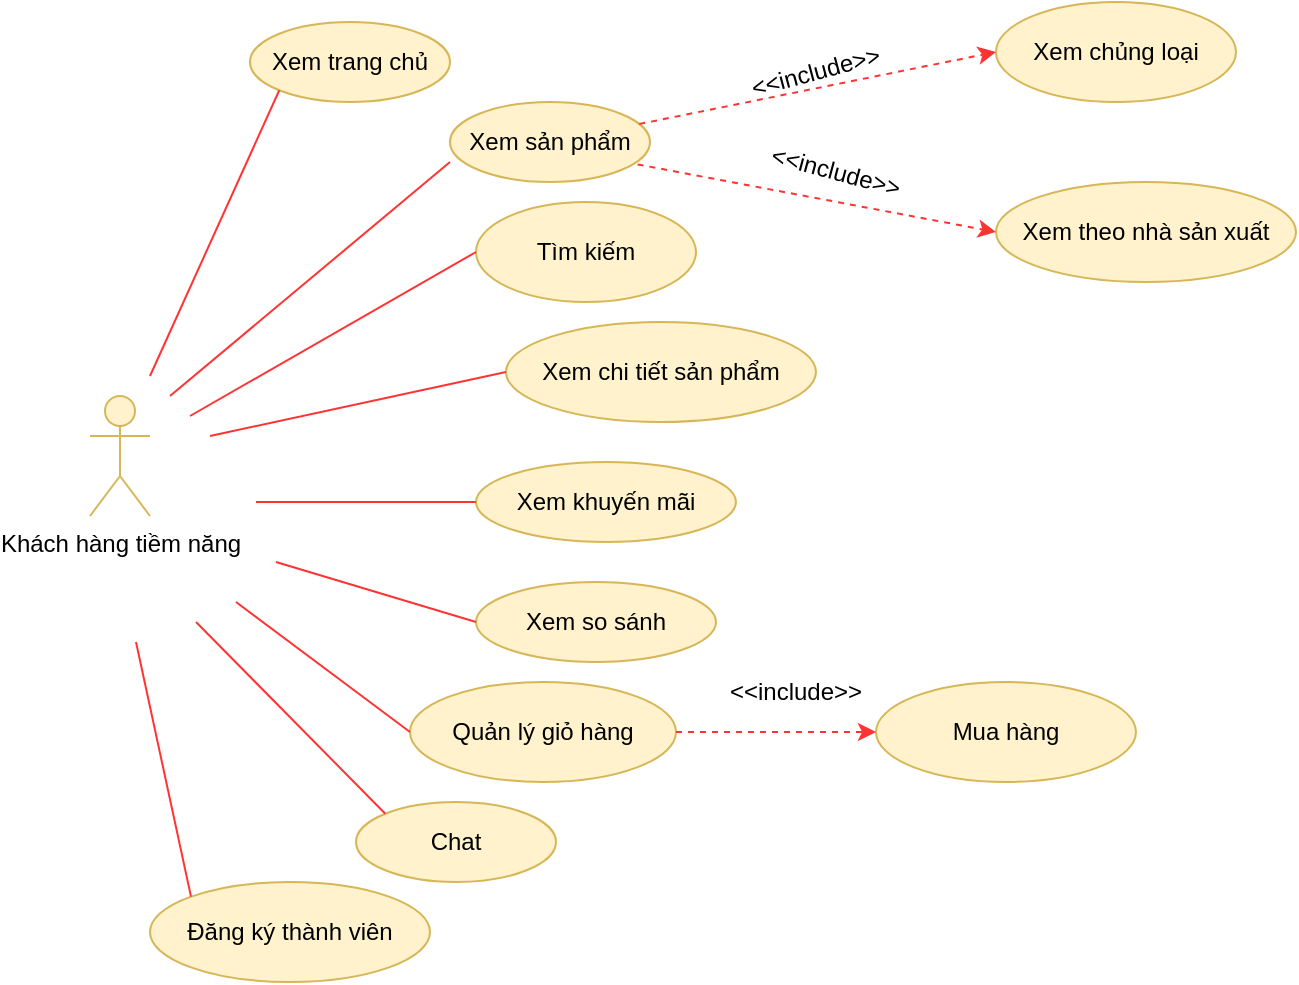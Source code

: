 <mxfile version="17.1.2"><diagram id="DU5pKmYVD6BJp7AaeVm0" name="Page-1"><mxGraphModel dx="1217" dy="494" grid="1" gridSize="10" guides="1" tooltips="1" connect="1" arrows="1" fold="1" page="1" pageScale="1" pageWidth="850" pageHeight="1100" math="0" shadow="0"><root><mxCell id="0"/><mxCell id="1" parent="0"/><mxCell id="PANqgHtVn6rFL582stFd-1" value="Khách hàng tiềm năng" style="shape=umlActor;verticalLabelPosition=bottom;verticalAlign=top;html=1;outlineConnect=0;fillColor=#fff2cc;strokeColor=#d6b656;" vertex="1" parent="1"><mxGeometry x="67" y="207" width="30" height="60" as="geometry"/></mxCell><mxCell id="PANqgHtVn6rFL582stFd-2" value="Xem trang chủ" style="ellipse;whiteSpace=wrap;html=1;fillColor=#fff2cc;strokeColor=#d6b656;" vertex="1" parent="1"><mxGeometry x="147" y="20" width="100" height="40" as="geometry"/></mxCell><mxCell id="PANqgHtVn6rFL582stFd-3" value="Xem sản phẩm" style="ellipse;whiteSpace=wrap;html=1;fillColor=#fff2cc;strokeColor=#d6b656;" vertex="1" parent="1"><mxGeometry x="247" y="60" width="100" height="40" as="geometry"/></mxCell><mxCell id="PANqgHtVn6rFL582stFd-4" value="Tìm kiếm" style="ellipse;whiteSpace=wrap;html=1;fillColor=#fff2cc;strokeColor=#d6b656;" vertex="1" parent="1"><mxGeometry x="260" y="110" width="110" height="50" as="geometry"/></mxCell><mxCell id="PANqgHtVn6rFL582stFd-5" value="Xem chi tiết sản phẩm" style="ellipse;whiteSpace=wrap;html=1;fillColor=#fff2cc;strokeColor=#d6b656;" vertex="1" parent="1"><mxGeometry x="275" y="170" width="155" height="50" as="geometry"/></mxCell><mxCell id="PANqgHtVn6rFL582stFd-6" value="Xem khuyến mãi" style="ellipse;whiteSpace=wrap;html=1;fillColor=#fff2cc;strokeColor=#d6b656;" vertex="1" parent="1"><mxGeometry x="260" y="240" width="130" height="40" as="geometry"/></mxCell><mxCell id="PANqgHtVn6rFL582stFd-7" value="Xem so sánh" style="ellipse;whiteSpace=wrap;html=1;fillColor=#fff2cc;strokeColor=#d6b656;" vertex="1" parent="1"><mxGeometry x="260" y="300" width="120" height="40" as="geometry"/></mxCell><mxCell id="PANqgHtVn6rFL582stFd-8" value="Quản lý giỏ hàng" style="ellipse;whiteSpace=wrap;html=1;fillColor=#fff2cc;strokeColor=#d6b656;" vertex="1" parent="1"><mxGeometry x="227" y="350" width="133" height="50" as="geometry"/></mxCell><mxCell id="PANqgHtVn6rFL582stFd-9" value="Chat" style="ellipse;whiteSpace=wrap;html=1;fillColor=#fff2cc;strokeColor=#d6b656;" vertex="1" parent="1"><mxGeometry x="200" y="410" width="100" height="40" as="geometry"/></mxCell><mxCell id="PANqgHtVn6rFL582stFd-10" value="Đăng ký thành viên" style="ellipse;whiteSpace=wrap;html=1;fillColor=#fff2cc;strokeColor=#d6b656;" vertex="1" parent="1"><mxGeometry x="97" y="450" width="140" height="50" as="geometry"/></mxCell><mxCell id="PANqgHtVn6rFL582stFd-11" value="" style="endArrow=none;html=1;rounded=0;entryX=0;entryY=1;entryDx=0;entryDy=0;strokeColor=#FF3333;" edge="1" parent="1" target="PANqgHtVn6rFL582stFd-2"><mxGeometry width="50" height="50" relative="1" as="geometry"><mxPoint x="97" y="197" as="sourcePoint"/><mxPoint x="167" y="137" as="targetPoint"/></mxGeometry></mxCell><mxCell id="PANqgHtVn6rFL582stFd-12" value="" style="endArrow=none;html=1;rounded=0;entryX=0;entryY=0.75;entryDx=0;entryDy=0;strokeColor=#FF3333;entryPerimeter=0;" edge="1" parent="1" target="PANqgHtVn6rFL582stFd-3"><mxGeometry width="50" height="50" relative="1" as="geometry"><mxPoint x="107" y="207" as="sourcePoint"/><mxPoint x="161.854" y="111.226" as="targetPoint"/></mxGeometry></mxCell><mxCell id="PANqgHtVn6rFL582stFd-13" value="" style="endArrow=none;html=1;rounded=0;entryX=0;entryY=0.5;entryDx=0;entryDy=0;strokeColor=#FF3333;" edge="1" parent="1" target="PANqgHtVn6rFL582stFd-4"><mxGeometry width="50" height="50" relative="1" as="geometry"><mxPoint x="117" y="217" as="sourcePoint"/><mxPoint x="171.854" y="121.226" as="targetPoint"/></mxGeometry></mxCell><mxCell id="PANqgHtVn6rFL582stFd-14" value="" style="endArrow=none;html=1;rounded=0;entryX=0;entryY=0.5;entryDx=0;entryDy=0;strokeColor=#FF3333;" edge="1" parent="1" target="PANqgHtVn6rFL582stFd-5"><mxGeometry width="50" height="50" relative="1" as="geometry"><mxPoint x="127" y="227" as="sourcePoint"/><mxPoint x="267" y="217" as="targetPoint"/></mxGeometry></mxCell><mxCell id="PANqgHtVn6rFL582stFd-16" value="" style="endArrow=none;html=1;rounded=0;entryX=0;entryY=0.5;entryDx=0;entryDy=0;strokeColor=#FF3333;" edge="1" parent="1" target="PANqgHtVn6rFL582stFd-6"><mxGeometry width="50" height="50" relative="1" as="geometry"><mxPoint x="150" y="260" as="sourcePoint"/><mxPoint x="285" y="210" as="targetPoint"/></mxGeometry></mxCell><mxCell id="PANqgHtVn6rFL582stFd-17" value="" style="endArrow=none;html=1;rounded=0;entryX=0;entryY=0.5;entryDx=0;entryDy=0;strokeColor=#FF3333;" edge="1" parent="1" target="PANqgHtVn6rFL582stFd-7"><mxGeometry width="50" height="50" relative="1" as="geometry"><mxPoint x="160" y="290" as="sourcePoint"/><mxPoint x="295" y="220" as="targetPoint"/></mxGeometry></mxCell><mxCell id="PANqgHtVn6rFL582stFd-18" value="" style="endArrow=none;html=1;rounded=0;entryX=0;entryY=0.5;entryDx=0;entryDy=0;strokeColor=#FF3333;" edge="1" parent="1" target="PANqgHtVn6rFL582stFd-8"><mxGeometry width="50" height="50" relative="1" as="geometry"><mxPoint x="140" y="310" as="sourcePoint"/><mxPoint x="305" y="230" as="targetPoint"/></mxGeometry></mxCell><mxCell id="PANqgHtVn6rFL582stFd-20" value="" style="endArrow=none;html=1;rounded=0;entryX=0;entryY=0;entryDx=0;entryDy=0;strokeColor=#FF3333;" edge="1" parent="1" target="PANqgHtVn6rFL582stFd-9"><mxGeometry width="50" height="50" relative="1" as="geometry"><mxPoint x="120" y="320" as="sourcePoint"/><mxPoint x="227" y="380" as="targetPoint"/></mxGeometry></mxCell><mxCell id="PANqgHtVn6rFL582stFd-21" value="" style="endArrow=none;html=1;rounded=0;entryX=0;entryY=0;entryDx=0;entryDy=0;strokeColor=#FF3333;" edge="1" parent="1" target="PANqgHtVn6rFL582stFd-10"><mxGeometry width="50" height="50" relative="1" as="geometry"><mxPoint x="90" y="330" as="sourcePoint"/><mxPoint x="237" y="390" as="targetPoint"/></mxGeometry></mxCell><mxCell id="PANqgHtVn6rFL582stFd-22" value="Mua hàng" style="ellipse;whiteSpace=wrap;html=1;fillColor=#fff2cc;strokeColor=#d6b656;" vertex="1" parent="1"><mxGeometry x="460" y="350" width="130" height="50" as="geometry"/></mxCell><mxCell id="PANqgHtVn6rFL582stFd-23" value="Xem chủng loại" style="ellipse;whiteSpace=wrap;html=1;fillColor=#fff2cc;strokeColor=#d6b656;" vertex="1" parent="1"><mxGeometry x="520" y="10" width="120" height="50" as="geometry"/></mxCell><mxCell id="PANqgHtVn6rFL582stFd-24" value="Xem theo nhà sản xuất" style="ellipse;whiteSpace=wrap;html=1;fillColor=#fff2cc;strokeColor=#d6b656;" vertex="1" parent="1"><mxGeometry x="520" y="100" width="150" height="50" as="geometry"/></mxCell><mxCell id="PANqgHtVn6rFL582stFd-25" value="" style="endArrow=classic;html=1;rounded=0;strokeColor=#FF3333;entryX=0;entryY=0.5;entryDx=0;entryDy=0;exitX=1;exitY=0.5;exitDx=0;exitDy=0;dashed=1;" edge="1" parent="1" source="PANqgHtVn6rFL582stFd-8" target="PANqgHtVn6rFL582stFd-22"><mxGeometry width="50" height="50" relative="1" as="geometry"><mxPoint x="350" y="220" as="sourcePoint"/><mxPoint x="400" y="170" as="targetPoint"/></mxGeometry></mxCell><mxCell id="PANqgHtVn6rFL582stFd-27" value="&amp;lt;&amp;lt;include&amp;gt;&amp;gt;" style="text;html=1;strokeColor=none;fillColor=none;align=center;verticalAlign=middle;whiteSpace=wrap;rounded=0;" vertex="1" parent="1"><mxGeometry x="390" y="340" width="60" height="30" as="geometry"/></mxCell><mxCell id="PANqgHtVn6rFL582stFd-28" value="&amp;lt;&amp;lt;include&amp;gt;&amp;gt;" style="text;html=1;strokeColor=none;fillColor=none;align=center;verticalAlign=middle;whiteSpace=wrap;rounded=0;rotation=-15;" vertex="1" parent="1"><mxGeometry x="400" y="30" width="60" height="30" as="geometry"/></mxCell><mxCell id="PANqgHtVn6rFL582stFd-29" value="" style="endArrow=classic;html=1;rounded=0;strokeColor=#FF3333;entryX=0;entryY=0.5;entryDx=0;entryDy=0;dashed=1;" edge="1" parent="1" source="PANqgHtVn6rFL582stFd-3" target="PANqgHtVn6rFL582stFd-23"><mxGeometry width="50" height="50" relative="1" as="geometry"><mxPoint x="350" y="80" as="sourcePoint"/><mxPoint x="475" y="70" as="targetPoint"/></mxGeometry></mxCell><mxCell id="PANqgHtVn6rFL582stFd-30" value="" style="endArrow=classic;html=1;rounded=0;strokeColor=#FF3333;entryX=0;entryY=0.5;entryDx=0;entryDy=0;dashed=1;exitX=0.938;exitY=0.78;exitDx=0;exitDy=0;exitPerimeter=0;" edge="1" parent="1" source="PANqgHtVn6rFL582stFd-3" target="PANqgHtVn6rFL582stFd-24"><mxGeometry width="50" height="50" relative="1" as="geometry"><mxPoint x="351.641" y="80.992" as="sourcePoint"/><mxPoint x="530" y="45" as="targetPoint"/></mxGeometry></mxCell><mxCell id="PANqgHtVn6rFL582stFd-31" value="&amp;lt;&amp;lt;include&amp;gt;&amp;gt;" style="text;html=1;strokeColor=none;fillColor=none;align=center;verticalAlign=middle;whiteSpace=wrap;rounded=0;rotation=15;" vertex="1" parent="1"><mxGeometry x="410" y="80" width="60" height="30" as="geometry"/></mxCell></root></mxGraphModel></diagram></mxfile>